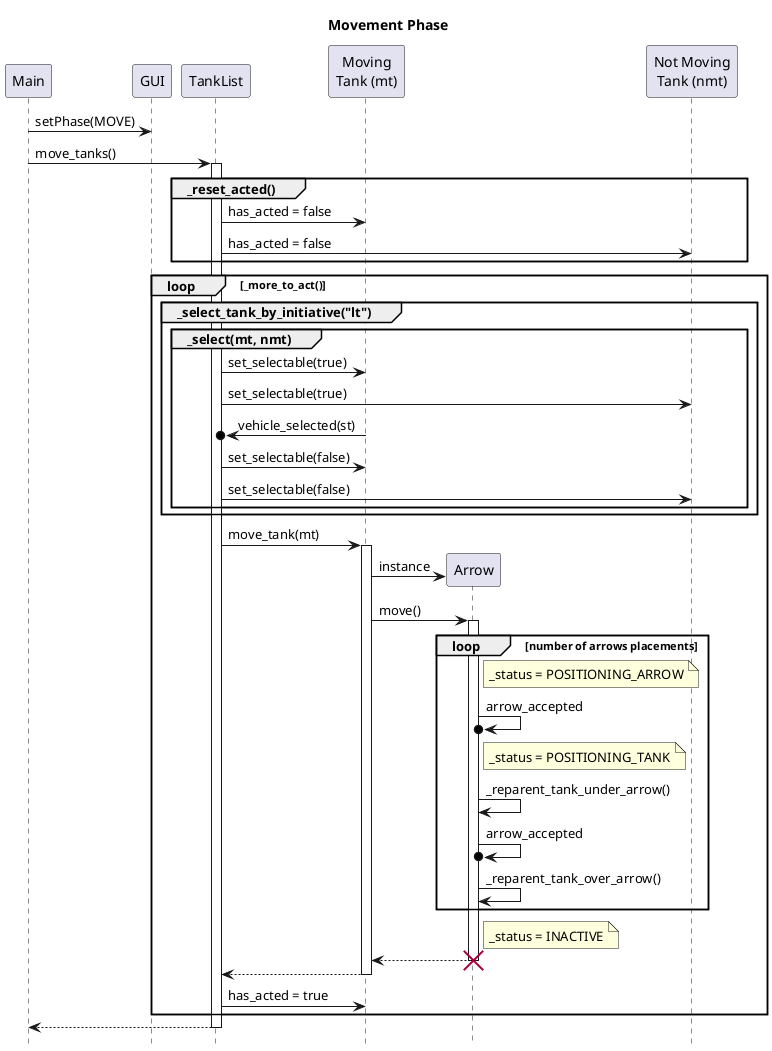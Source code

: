 @startuml
title Movement Phase

hide footbox

participant Main as M
participant GUI as G
participant TankList as TL
participant "Moving\nTank (mt)" as MT
participant "Arrow" as A
participant "Not Moving\nTank (nmt)" as NMT

M -> G: setPhase(MOVE)
M -> TL: move_tanks()
activate TL
group _reset_acted()
TL -> MT: has_acted = false
TL -> NMT: has_acted = false
end

loop _more_to_act()

group _select_tank_by_initiative("lt")
group _select(mt, nmt)
TL -> MT: set_selectable(true)
TL -> NMT: set_selectable(true)
MT ->o TL: vehicle_selected(st)
TL -> MT: set_selectable(false)
TL -> NMT: set_selectable(false)
end
end

TL -> MT: move_tank(mt)
activate MT
create A
MT->A: instance
MT->A: move()
activate A

loop number of arrows placements
note right of A: _status = POSITIONING_ARROW
A ->o A: arrow_accepted
note right of A: _status = POSITIONING_TANK
A -> A: _reparent_tank_under_arrow()
A ->o A: arrow_accepted
A -> A: _reparent_tank_over_arrow()
end
note right of A: _status = INACTIVE
MT <-- A

destroy A

TL <-- MT
deactivate MT

TL -> MT: has_acted = true
end

M <-- TL
deactivate TL

@enduml
